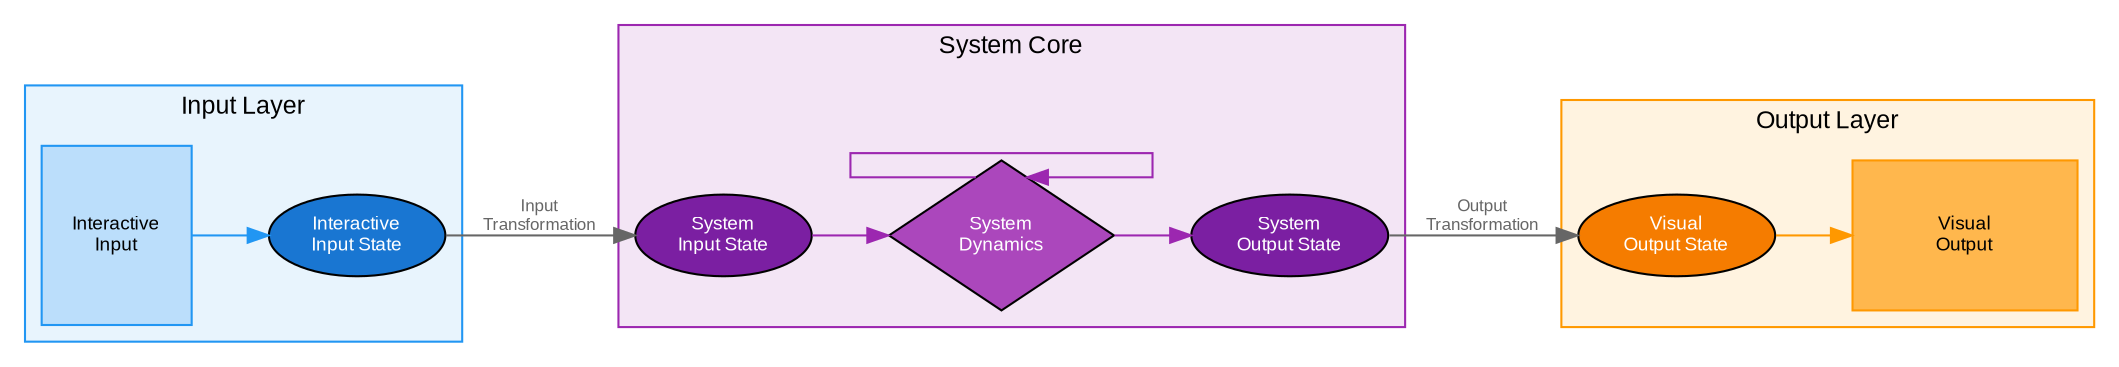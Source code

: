 digraph Figure2_State_Based_Approach {
    rankdir=LR;
    
    // Graph styling
    graph [bgcolor=white, fontname="Arial", fontsize=12, splines=ortho];
    node [fontname="Arial", fontsize=9];
    edge [fontname="Arial", fontsize=8];
    
    // Subgraph for input section
    subgraph cluster_input {
        label="Input Layer";
        style=filled;
        fillcolor="#E8F4FD";
        color="#2196F3";
        
        // Interactive input device
        interactive_input [
            shape=box,
            width=1.0,
            height=1.2,
            style=filled,
            fillcolor="#BBDEFB",
            color="#2196F3",
            label="Interactive\nInput"
        ];
        
        // Input state
        input_state [
            shape=ellipse,
            style=filled,
            fillcolor="#1976D2",
            fontcolor=white,
            label="Interactive\nInput State"
        ];
        
        interactive_input -> input_state [color="#2196F3"];
    }
    
    // Subgraph for system section  
    subgraph cluster_system {
        label="System Core";
        style=filled;
        fillcolor="#F3E5F5";
        color="#9C27B0";
        
        // System input state
        system_input_state [
            shape=ellipse,
            style=filled,
            fillcolor="#7B1FA2",
            fontcolor=white,
            label="System\nInput State"
        ];
        
        // System dynamics (central)
        system_dynamics [
            shape=diamond,
            width=1.5,
            height=1.0,
            style=filled,
            fillcolor="#AB47BC",
            fontcolor=white,
            label="System\nDynamics"
        ];
        
        // System output state
        system_output_state [
            shape=ellipse,
            style=filled,
            fillcolor="#7B1FA2", 
            fontcolor=white,
            label="System\nOutput State"
        ];
        
        system_input_state -> system_dynamics [color="#9C27B0"];
        system_dynamics -> system_output_state [color="#9C27B0"];
        
        // Self-loop for state transitions
        system_dynamics -> system_dynamics [
            label="State\nTransitions",
            color="#9C27B0",
            fontcolor="#9C27B0"
        ];
    }
    
    // Subgraph for output section
    subgraph cluster_output {
        label="Output Layer";
        style=filled;
        fillcolor="#FFF3E0";
        color="#FF9800";
        
        // Visual output state
        visual_output_state [
            shape=ellipse,
            style=filled,
            fillcolor="#F57C00",
            fontcolor=white,
            label="Visual\nOutput State"
        ];
        
        // Visual output device
        visual_output [
            shape=box,
            width=1.5,
            height=1.0,
            style=filled,
            fillcolor="#FFB74D",
            color="#FF9800",
            label="Visual\nOutput"
        ];
        
        visual_output_state -> visual_output [color="#FF9800"];
    }
    
    // Cross-cluster connections
    input_state -> system_input_state [
        label="Input\nTransformation",
        color="#666666",
        fontcolor="#666666"
    ];
    
    system_output_state -> visual_output_state [
        label="Output\nTransformation", 
        color="#666666",
        fontcolor="#666666"
    ];
} 